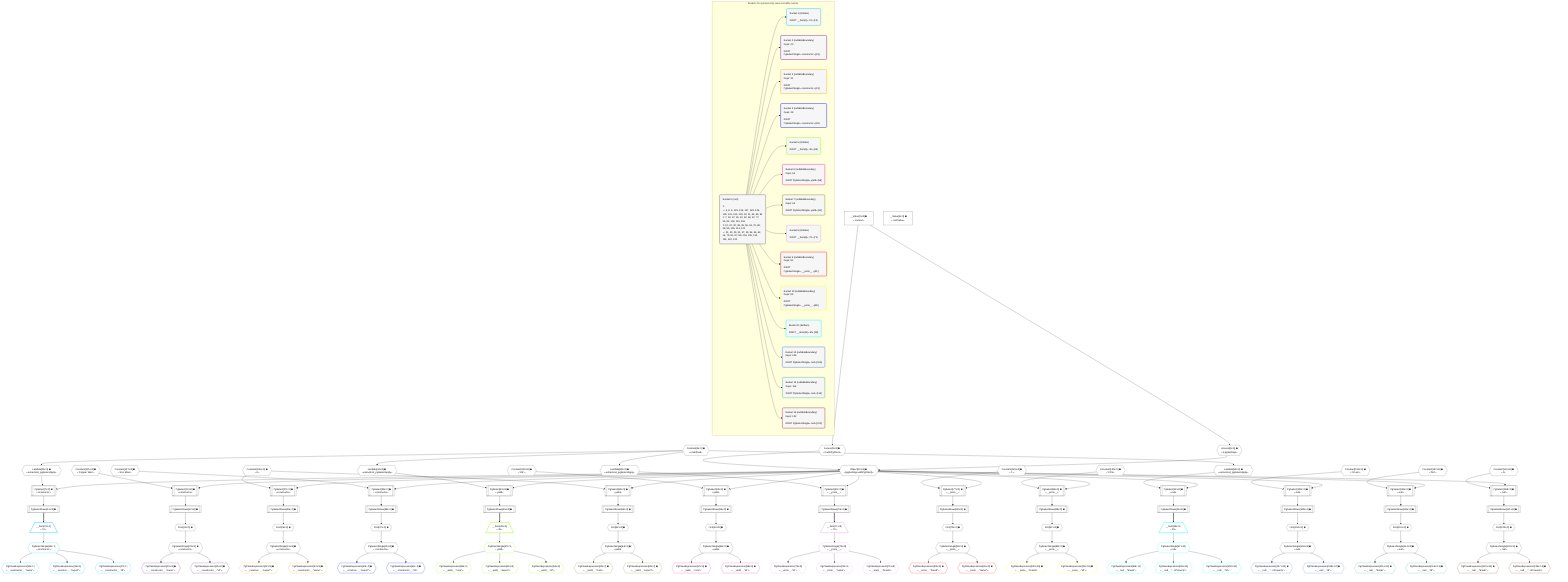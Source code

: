 %%{init: {'themeVariables': { 'fontSize': '12px'}}}%%
graph TD
    classDef path fill:#eee,stroke:#000,color:#000
    classDef plan fill:#fff,stroke-width:1px,color:#000
    classDef itemplan fill:#fff,stroke-width:2px,color:#000
    classDef unbatchedplan fill:#dff,stroke-width:1px,color:#000
    classDef sideeffectplan fill:#fcc,stroke-width:2px,color:#000
    classDef bucket fill:#f6f6f6,color:#000,stroke-width:2px,text-align:left


    %% plan dependencies
    PgSelect7[["PgSelect[7∈0] ➊<br />ᐸconstructorᐳ"]]:::plan
    Object10{{"Object[10∈0] ➊<br />ᐸ{pgSettings,withPgClient}ᐳ"}}:::plan
    Lambda11{{"Lambda[11∈0] ➊<br />ᐸextractList_pgSelectApplyᐳ"}}:::plan
    Object10 & Lambda11 --> PgSelect7
    Access8{{"Access[8∈0] ➊<br />ᐸ2.pgSettingsᐳ"}}:::plan
    Access9{{"Access[9∈0] ➊<br />ᐸ2.withPgClientᐳ"}}:::plan
    Access8 & Access9 --> Object10
    PgSelect19[["PgSelect[19∈0] ➊<br />ᐸconstructorᐳ"]]:::plan
    Constant125{{"Constant[125∈0] ➊<br />ᐸ'Copper Wire'ᐳ"}}:::plan
    Object10 & Constant125 --> PgSelect19
    PgSelect27[["PgSelect[27∈0] ➊<br />ᐸconstructorᐳ"]]:::plan
    Constant126{{"Constant[126∈0] ➊<br />ᐸ2ᐳ"}}:::plan
    Object10 & Constant126 --> PgSelect27
    PgSelect35[["PgSelect[35∈0] ➊<br />ᐸconstructorᐳ"]]:::plan
    Constant127{{"Constant[127∈0] ➊<br />ᐸ'Iron Mine'ᐳ"}}:::plan
    Object10 & Constant127 --> PgSelect35
    PgSelect42[["PgSelect[42∈0] ➊<br />ᐸyieldᐳ"]]:::plan
    Lambda44{{"Lambda[44∈0] ➊<br />ᐸextractList_pgSelectApplyᐳ"}}:::plan
    Object10 & Lambda44 --> PgSelect42
    PgSelect52[["PgSelect[52∈0] ➊<br />ᐸyieldᐳ"]]:::plan
    Constant128{{"Constant[128∈0] ➊<br />ᐸ'UK'ᐳ"}}:::plan
    Object10 & Constant128 --> PgSelect52
    PgSelect60[["PgSelect[60∈0] ➊<br />ᐸyieldᐳ"]]:::plan
    Object10 & Constant126 --> PgSelect60
    PgSelect67[["PgSelect[67∈0] ➊<br />ᐸ__proto__ᐳ"]]:::plan
    Lambda69{{"Lambda[69∈0] ➊<br />ᐸextractList_pgSelectApplyᐳ"}}:::plan
    Object10 & Lambda69 --> PgSelect67
    PgSelect77[["PgSelect[77∈0] ➊<br />ᐸ__proto__ᐳ"]]:::plan
    Constant129{{"Constant[129∈0] ➊<br />ᐸ1ᐳ"}}:::plan
    Object10 & Constant129 --> PgSelect77
    PgSelect85[["PgSelect[85∈0] ➊<br />ᐸ__proto__ᐳ"]]:::plan
    Constant130{{"Constant[130∈0] ➊<br />ᐸ'VCS'ᐳ"}}:::plan
    Object10 & Constant130 --> PgSelect85
    PgSelect92[["PgSelect[92∈0] ➊<br />ᐸnullᐳ"]]:::plan
    Lambda94{{"Lambda[94∈0] ➊<br />ᐸextractList_pgSelectApplyᐳ"}}:::plan
    Object10 & Lambda94 --> PgSelect92
    PgSelect102[["PgSelect[102∈0] ➊<br />ᐸnullᐳ"]]:::plan
    Constant131{{"Constant[131∈0] ➊<br />ᐸ'10 am'ᐳ"}}:::plan
    Object10 & Constant131 --> PgSelect102
    PgSelect110[["PgSelect[110∈0] ➊<br />ᐸnullᐳ"]]:::plan
    Constant132{{"Constant[132∈0] ➊<br />ᐸ'flat'ᐳ"}}:::plan
    Object10 & Constant132 --> PgSelect110
    PgSelect118[["PgSelect[118∈0] ➊<br />ᐸnullᐳ"]]:::plan
    Constant133{{"Constant[133∈0] ➊<br />ᐸ3ᐳ"}}:::plan
    Object10 & Constant133 --> PgSelect118
    __Value2["__Value[2∈0] ➊<br />ᐸcontextᐳ"]:::plan
    __Value2 --> Access8
    __Value2 --> Access9
    Constant6{{"Constant[6∈0] ➊<br />ᐸundefinedᐳ"}}:::plan
    Constant6 --> Lambda11
    PgSelectRows12[["PgSelectRows[12∈0] ➊"]]:::plan
    PgSelect7 --> PgSelectRows12
    First21{{"First[21∈0] ➊"}}:::plan
    PgSelectRows22[["PgSelectRows[22∈0] ➊"]]:::plan
    PgSelectRows22 --> First21
    PgSelect19 --> PgSelectRows22
    PgSelectSingle23{{"PgSelectSingle[23∈0] ➊<br />ᐸconstructorᐳ"}}:::plan
    First21 --> PgSelectSingle23
    First29{{"First[29∈0] ➊"}}:::plan
    PgSelectRows30[["PgSelectRows[30∈0] ➊"]]:::plan
    PgSelectRows30 --> First29
    PgSelect27 --> PgSelectRows30
    PgSelectSingle31{{"PgSelectSingle[31∈0] ➊<br />ᐸconstructorᐳ"}}:::plan
    First29 --> PgSelectSingle31
    First37{{"First[37∈0] ➊"}}:::plan
    PgSelectRows38[["PgSelectRows[38∈0] ➊"]]:::plan
    PgSelectRows38 --> First37
    PgSelect35 --> PgSelectRows38
    PgSelectSingle39{{"PgSelectSingle[39∈0] ➊<br />ᐸconstructorᐳ"}}:::plan
    First37 --> PgSelectSingle39
    Constant6 --> Lambda44
    PgSelectRows45[["PgSelectRows[45∈0] ➊"]]:::plan
    PgSelect42 --> PgSelectRows45
    First54{{"First[54∈0] ➊"}}:::plan
    PgSelectRows55[["PgSelectRows[55∈0] ➊"]]:::plan
    PgSelectRows55 --> First54
    PgSelect52 --> PgSelectRows55
    PgSelectSingle56{{"PgSelectSingle[56∈0] ➊<br />ᐸyieldᐳ"}}:::plan
    First54 --> PgSelectSingle56
    First62{{"First[62∈0] ➊"}}:::plan
    PgSelectRows63[["PgSelectRows[63∈0] ➊"]]:::plan
    PgSelectRows63 --> First62
    PgSelect60 --> PgSelectRows63
    PgSelectSingle64{{"PgSelectSingle[64∈0] ➊<br />ᐸyieldᐳ"}}:::plan
    First62 --> PgSelectSingle64
    Constant6 --> Lambda69
    PgSelectRows70[["PgSelectRows[70∈0] ➊"]]:::plan
    PgSelect67 --> PgSelectRows70
    First79{{"First[79∈0] ➊"}}:::plan
    PgSelectRows80[["PgSelectRows[80∈0] ➊"]]:::plan
    PgSelectRows80 --> First79
    PgSelect77 --> PgSelectRows80
    PgSelectSingle81{{"PgSelectSingle[81∈0] ➊<br />ᐸ__proto__ᐳ"}}:::plan
    First79 --> PgSelectSingle81
    First87{{"First[87∈0] ➊"}}:::plan
    PgSelectRows88[["PgSelectRows[88∈0] ➊"]]:::plan
    PgSelectRows88 --> First87
    PgSelect85 --> PgSelectRows88
    PgSelectSingle89{{"PgSelectSingle[89∈0] ➊<br />ᐸ__proto__ᐳ"}}:::plan
    First87 --> PgSelectSingle89
    Constant6 --> Lambda94
    PgSelectRows95[["PgSelectRows[95∈0] ➊"]]:::plan
    PgSelect92 --> PgSelectRows95
    First104{{"First[104∈0] ➊"}}:::plan
    PgSelectRows105[["PgSelectRows[105∈0] ➊"]]:::plan
    PgSelectRows105 --> First104
    PgSelect102 --> PgSelectRows105
    PgSelectSingle106{{"PgSelectSingle[106∈0] ➊<br />ᐸnullᐳ"}}:::plan
    First104 --> PgSelectSingle106
    First112{{"First[112∈0] ➊"}}:::plan
    PgSelectRows113[["PgSelectRows[113∈0] ➊"]]:::plan
    PgSelectRows113 --> First112
    PgSelect110 --> PgSelectRows113
    PgSelectSingle114{{"PgSelectSingle[114∈0] ➊<br />ᐸnullᐳ"}}:::plan
    First112 --> PgSelectSingle114
    First120{{"First[120∈0] ➊"}}:::plan
    PgSelectRows121[["PgSelectRows[121∈0] ➊"]]:::plan
    PgSelectRows121 --> First120
    PgSelect118 --> PgSelectRows121
    PgSelectSingle122{{"PgSelectSingle[122∈0] ➊<br />ᐸnullᐳ"}}:::plan
    First120 --> PgSelectSingle122
    __Value4["__Value[4∈0] ➊<br />ᐸrootValueᐳ"]:::plan
    __Item13[/"__Item[13∈1]<br />ᐸ12ᐳ"\]:::itemplan
    PgSelectRows12 ==> __Item13
    PgSelectSingle14{{"PgSelectSingle[14∈1]<br />ᐸconstructorᐳ"}}:::plan
    __Item13 --> PgSelectSingle14
    PgClassExpression15{{"PgClassExpression[15∈1]<br />ᐸ__constructor__.”name”ᐳ"}}:::plan
    PgSelectSingle14 --> PgClassExpression15
    PgClassExpression16{{"PgClassExpression[16∈1]<br />ᐸ__construc..._.”export”ᐳ"}}:::plan
    PgSelectSingle14 --> PgClassExpression16
    PgClassExpression17{{"PgClassExpression[17∈1]<br />ᐸ__constructor__.”id”ᐳ"}}:::plan
    PgSelectSingle14 --> PgClassExpression17
    PgClassExpression24{{"PgClassExpression[24∈2] ➊<br />ᐸ__constructor__.”name”ᐳ"}}:::plan
    PgSelectSingle23 --> PgClassExpression24
    PgClassExpression25{{"PgClassExpression[25∈2] ➊<br />ᐸ__constructor__.”id”ᐳ"}}:::plan
    PgSelectSingle23 --> PgClassExpression25
    PgClassExpression32{{"PgClassExpression[32∈3] ➊<br />ᐸ__construc..._.”export”ᐳ"}}:::plan
    PgSelectSingle31 --> PgClassExpression32
    PgClassExpression33{{"PgClassExpression[33∈3] ➊<br />ᐸ__constructor__.”name”ᐳ"}}:::plan
    PgSelectSingle31 --> PgClassExpression33
    PgClassExpression40{{"PgClassExpression[40∈4] ➊<br />ᐸ__construc..._.”export”ᐳ"}}:::plan
    PgSelectSingle39 --> PgClassExpression40
    PgClassExpression41{{"PgClassExpression[41∈4] ➊<br />ᐸ__constructor__.”id”ᐳ"}}:::plan
    PgSelectSingle39 --> PgClassExpression41
    __Item46[/"__Item[46∈5]<br />ᐸ45ᐳ"\]:::itemplan
    PgSelectRows45 ==> __Item46
    PgSelectSingle47{{"PgSelectSingle[47∈5]<br />ᐸyieldᐳ"}}:::plan
    __Item46 --> PgSelectSingle47
    PgClassExpression48{{"PgClassExpression[48∈5]<br />ᐸ__yield__.”crop”ᐳ"}}:::plan
    PgSelectSingle47 --> PgClassExpression48
    PgClassExpression49{{"PgClassExpression[49∈5]<br />ᐸ__yield__.”export”ᐳ"}}:::plan
    PgSelectSingle47 --> PgClassExpression49
    PgClassExpression50{{"PgClassExpression[50∈5]<br />ᐸ__yield__.”id”ᐳ"}}:::plan
    PgSelectSingle47 --> PgClassExpression50
    PgClassExpression57{{"PgClassExpression[57∈6] ➊<br />ᐸ__yield__.”crop”ᐳ"}}:::plan
    PgSelectSingle56 --> PgClassExpression57
    PgClassExpression58{{"PgClassExpression[58∈6] ➊<br />ᐸ__yield__.”id”ᐳ"}}:::plan
    PgSelectSingle56 --> PgClassExpression58
    PgClassExpression65{{"PgClassExpression[65∈7] ➊<br />ᐸ__yield__.”crop”ᐳ"}}:::plan
    PgSelectSingle64 --> PgClassExpression65
    PgClassExpression66{{"PgClassExpression[66∈7] ➊<br />ᐸ__yield__.”export”ᐳ"}}:::plan
    PgSelectSingle64 --> PgClassExpression66
    __Item71[/"__Item[71∈8]<br />ᐸ70ᐳ"\]:::itemplan
    PgSelectRows70 ==> __Item71
    PgSelectSingle72{{"PgSelectSingle[72∈8]<br />ᐸ__proto__ᐳ"}}:::plan
    __Item71 --> PgSelectSingle72
    PgClassExpression73{{"PgClassExpression[73∈8]<br />ᐸ__proto__.”id”ᐳ"}}:::plan
    PgSelectSingle72 --> PgClassExpression73
    PgClassExpression74{{"PgClassExpression[74∈8]<br />ᐸ__proto__.”name”ᐳ"}}:::plan
    PgSelectSingle72 --> PgClassExpression74
    PgClassExpression75{{"PgClassExpression[75∈8]<br />ᐸ__proto__.”brand”ᐳ"}}:::plan
    PgSelectSingle72 --> PgClassExpression75
    PgClassExpression82{{"PgClassExpression[82∈9] ➊<br />ᐸ__proto__.”brand”ᐳ"}}:::plan
    PgSelectSingle81 --> PgClassExpression82
    PgClassExpression83{{"PgClassExpression[83∈9] ➊<br />ᐸ__proto__.”name”ᐳ"}}:::plan
    PgSelectSingle81 --> PgClassExpression83
    PgClassExpression90{{"PgClassExpression[90∈10] ➊<br />ᐸ__proto__.”brand”ᐳ"}}:::plan
    PgSelectSingle89 --> PgClassExpression90
    PgClassExpression91{{"PgClassExpression[91∈10] ➊<br />ᐸ__proto__.”id”ᐳ"}}:::plan
    PgSelectSingle89 --> PgClassExpression91
    __Item96[/"__Item[96∈11]<br />ᐸ95ᐳ"\]:::itemplan
    PgSelectRows95 ==> __Item96
    PgSelectSingle97{{"PgSelectSingle[97∈11]<br />ᐸnullᐳ"}}:::plan
    __Item96 --> PgSelectSingle97
    PgClassExpression98{{"PgClassExpression[98∈11]<br />ᐸ__null__.”break”ᐳ"}}:::plan
    PgSelectSingle97 --> PgClassExpression98
    PgClassExpression99{{"PgClassExpression[99∈11]<br />ᐸ__null__.”...nProperty”ᐳ"}}:::plan
    PgSelectSingle97 --> PgClassExpression99
    PgClassExpression100{{"PgClassExpression[100∈11]<br />ᐸ__null__.”id”ᐳ"}}:::plan
    PgSelectSingle97 --> PgClassExpression100
    PgClassExpression107{{"PgClassExpression[107∈12] ➊<br />ᐸ__null__.”...nProperty”ᐳ"}}:::plan
    PgSelectSingle106 --> PgClassExpression107
    PgClassExpression108{{"PgClassExpression[108∈12] ➊<br />ᐸ__null__.”id”ᐳ"}}:::plan
    PgSelectSingle106 --> PgClassExpression108
    PgClassExpression115{{"PgClassExpression[115∈13] ➊<br />ᐸ__null__.”break”ᐳ"}}:::plan
    PgSelectSingle114 --> PgClassExpression115
    PgClassExpression116{{"PgClassExpression[116∈13] ➊<br />ᐸ__null__.”id”ᐳ"}}:::plan
    PgSelectSingle114 --> PgClassExpression116
    PgClassExpression123{{"PgClassExpression[123∈14] ➊<br />ᐸ__null__.”break”ᐳ"}}:::plan
    PgSelectSingle122 --> PgClassExpression123
    PgClassExpression124{{"PgClassExpression[124∈14] ➊<br />ᐸ__null__.”...nProperty”ᐳ"}}:::plan
    PgSelectSingle122 --> PgClassExpression124

    %% define steps

    subgraph "Buckets for queries/v4/js-reserved-table-names"
    Bucket0("Bucket 0 (root)<br /><br />1: <br />ᐳ: 6, 8, 9, 125, 126, 127, 128, 129, 130, 131, 132, 133, 10, 11, 44, 69, 94<br />2: 7, 19, 27, 35, 42, 52, 60, 67, 77, 85, 92, 102, 110, 118<br />3: 12, 22, 30, 38, 45, 55, 63, 70, 80, 88, 95, 105, 113, 121<br />ᐳ: 21, 23, 29, 31, 37, 39, 54, 56, 62, 64, 79, 81, 87, 89, 104, 106, 112, 114, 120, 122"):::bucket
    classDef bucket0 stroke:#696969
    class Bucket0,__Value2,__Value4,Constant6,PgSelect7,Access8,Access9,Object10,Lambda11,PgSelectRows12,PgSelect19,First21,PgSelectRows22,PgSelectSingle23,PgSelect27,First29,PgSelectRows30,PgSelectSingle31,PgSelect35,First37,PgSelectRows38,PgSelectSingle39,PgSelect42,Lambda44,PgSelectRows45,PgSelect52,First54,PgSelectRows55,PgSelectSingle56,PgSelect60,First62,PgSelectRows63,PgSelectSingle64,PgSelect67,Lambda69,PgSelectRows70,PgSelect77,First79,PgSelectRows80,PgSelectSingle81,PgSelect85,First87,PgSelectRows88,PgSelectSingle89,PgSelect92,Lambda94,PgSelectRows95,PgSelect102,First104,PgSelectRows105,PgSelectSingle106,PgSelect110,First112,PgSelectRows113,PgSelectSingle114,PgSelect118,First120,PgSelectRows121,PgSelectSingle122,Constant125,Constant126,Constant127,Constant128,Constant129,Constant130,Constant131,Constant132,Constant133 bucket0
    Bucket1("Bucket 1 (listItem)<br /><br />ROOT __Item{1}ᐸ12ᐳ[13]"):::bucket
    classDef bucket1 stroke:#00bfff
    class Bucket1,__Item13,PgSelectSingle14,PgClassExpression15,PgClassExpression16,PgClassExpression17 bucket1
    Bucket2("Bucket 2 (nullableBoundary)<br />Deps: 23<br /><br />ROOT PgSelectSingleᐸconstructorᐳ[23]"):::bucket
    classDef bucket2 stroke:#7f007f
    class Bucket2,PgClassExpression24,PgClassExpression25 bucket2
    Bucket3("Bucket 3 (nullableBoundary)<br />Deps: 31<br /><br />ROOT PgSelectSingleᐸconstructorᐳ[31]"):::bucket
    classDef bucket3 stroke:#ffa500
    class Bucket3,PgClassExpression32,PgClassExpression33 bucket3
    Bucket4("Bucket 4 (nullableBoundary)<br />Deps: 39<br /><br />ROOT PgSelectSingleᐸconstructorᐳ[39]"):::bucket
    classDef bucket4 stroke:#0000ff
    class Bucket4,PgClassExpression40,PgClassExpression41 bucket4
    Bucket5("Bucket 5 (listItem)<br /><br />ROOT __Item{5}ᐸ45ᐳ[46]"):::bucket
    classDef bucket5 stroke:#7fff00
    class Bucket5,__Item46,PgSelectSingle47,PgClassExpression48,PgClassExpression49,PgClassExpression50 bucket5
    Bucket6("Bucket 6 (nullableBoundary)<br />Deps: 56<br /><br />ROOT PgSelectSingleᐸyieldᐳ[56]"):::bucket
    classDef bucket6 stroke:#ff1493
    class Bucket6,PgClassExpression57,PgClassExpression58 bucket6
    Bucket7("Bucket 7 (nullableBoundary)<br />Deps: 64<br /><br />ROOT PgSelectSingleᐸyieldᐳ[64]"):::bucket
    classDef bucket7 stroke:#808000
    class Bucket7,PgClassExpression65,PgClassExpression66 bucket7
    Bucket8("Bucket 8 (listItem)<br /><br />ROOT __Item{8}ᐸ70ᐳ[71]"):::bucket
    classDef bucket8 stroke:#dda0dd
    class Bucket8,__Item71,PgSelectSingle72,PgClassExpression73,PgClassExpression74,PgClassExpression75 bucket8
    Bucket9("Bucket 9 (nullableBoundary)<br />Deps: 81<br /><br />ROOT PgSelectSingleᐸ__proto__ᐳ[81]"):::bucket
    classDef bucket9 stroke:#ff0000
    class Bucket9,PgClassExpression82,PgClassExpression83 bucket9
    Bucket10("Bucket 10 (nullableBoundary)<br />Deps: 89<br /><br />ROOT PgSelectSingleᐸ__proto__ᐳ[89]"):::bucket
    classDef bucket10 stroke:#ffff00
    class Bucket10,PgClassExpression90,PgClassExpression91 bucket10
    Bucket11("Bucket 11 (listItem)<br /><br />ROOT __Item{11}ᐸ95ᐳ[96]"):::bucket
    classDef bucket11 stroke:#00ffff
    class Bucket11,__Item96,PgSelectSingle97,PgClassExpression98,PgClassExpression99,PgClassExpression100 bucket11
    Bucket12("Bucket 12 (nullableBoundary)<br />Deps: 106<br /><br />ROOT PgSelectSingleᐸnullᐳ[106]"):::bucket
    classDef bucket12 stroke:#4169e1
    class Bucket12,PgClassExpression107,PgClassExpression108 bucket12
    Bucket13("Bucket 13 (nullableBoundary)<br />Deps: 114<br /><br />ROOT PgSelectSingleᐸnullᐳ[114]"):::bucket
    classDef bucket13 stroke:#3cb371
    class Bucket13,PgClassExpression115,PgClassExpression116 bucket13
    Bucket14("Bucket 14 (nullableBoundary)<br />Deps: 122<br /><br />ROOT PgSelectSingleᐸnullᐳ[122]"):::bucket
    classDef bucket14 stroke:#a52a2a
    class Bucket14,PgClassExpression123,PgClassExpression124 bucket14
    Bucket0 --> Bucket1 & Bucket2 & Bucket3 & Bucket4 & Bucket5 & Bucket6 & Bucket7 & Bucket8 & Bucket9 & Bucket10 & Bucket11 & Bucket12 & Bucket13 & Bucket14
    end